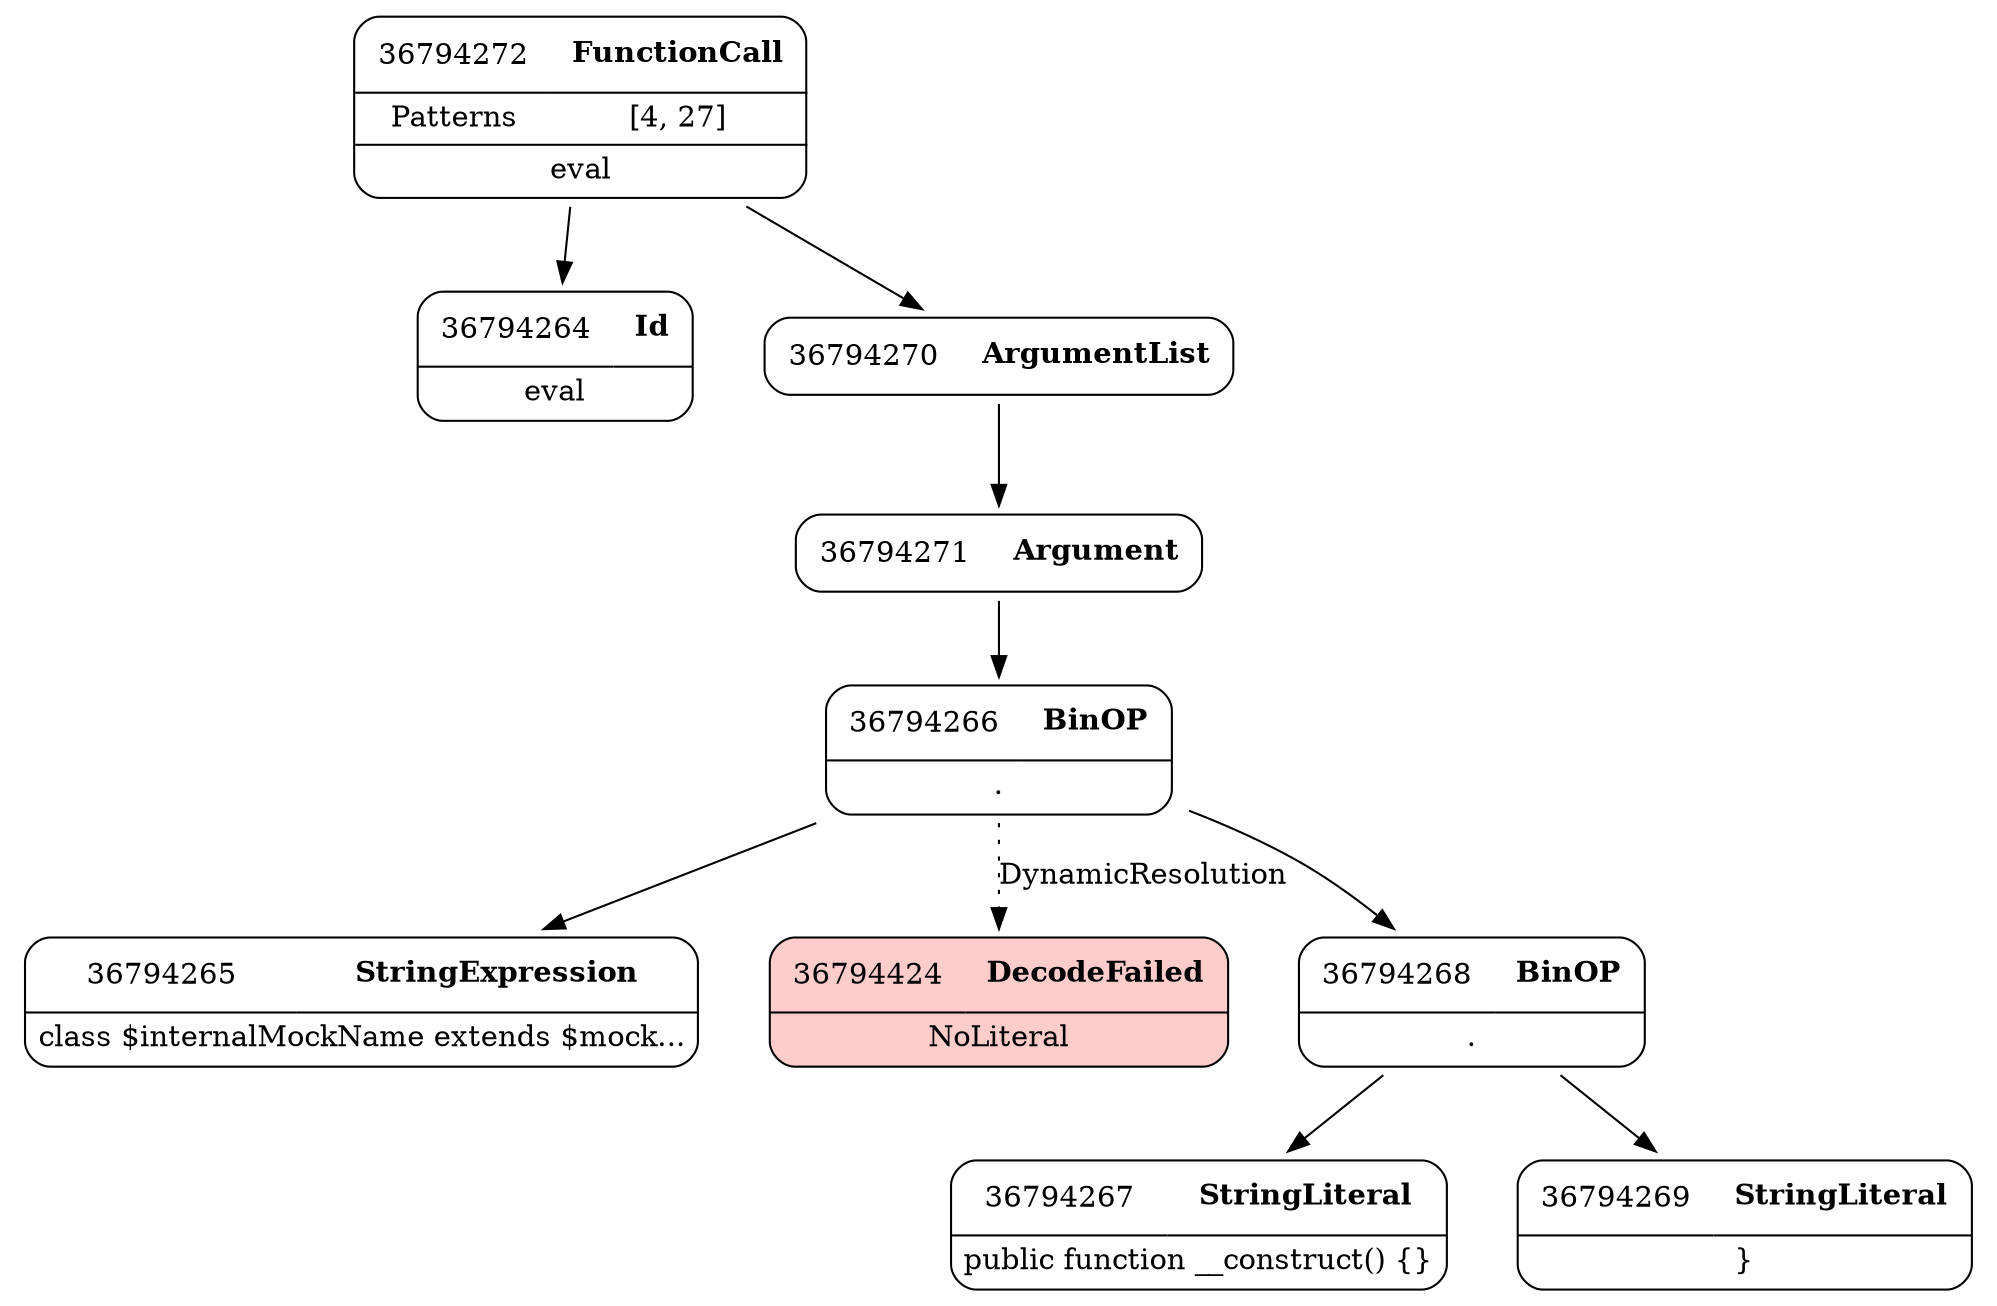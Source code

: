 digraph ast {
node [shape=none];
36794272 [label=<<TABLE border='1' cellspacing='0' cellpadding='10' style='rounded' ><TR><TD border='0'>36794272</TD><TD border='0'><B>FunctionCall</B></TD></TR><HR/><TR><TD border='0' cellpadding='5'>Patterns</TD><TD border='0' cellpadding='5'>[4, 27]</TD></TR><HR/><TR><TD border='0' cellpadding='5' colspan='2'>eval</TD></TR></TABLE>>];
36794272 -> 36794264 [weight=2];
36794272 -> 36794270 [weight=2];
36794265 [label=<<TABLE border='1' cellspacing='0' cellpadding='10' style='rounded' ><TR><TD border='0'>36794265</TD><TD border='0'><B>StringExpression</B></TD></TR><HR/><TR><TD border='0' cellpadding='5' colspan='2'>class $internalMockName extends $mock...</TD></TR></TABLE>>];
36794264 [label=<<TABLE border='1' cellspacing='0' cellpadding='10' style='rounded' ><TR><TD border='0'>36794264</TD><TD border='0'><B>Id</B></TD></TR><HR/><TR><TD border='0' cellpadding='5' colspan='2'>eval</TD></TR></TABLE>>];
36794424 [label=<<TABLE border='1' cellspacing='0' cellpadding='10' style='rounded' bgcolor='#FFCCCC' ><TR><TD border='0'>36794424</TD><TD border='0'><B>DecodeFailed</B></TD></TR><HR/><TR><TD border='0' cellpadding='5' colspan='2'>NoLiteral</TD></TR></TABLE>>];
36794267 [label=<<TABLE border='1' cellspacing='0' cellpadding='10' style='rounded' ><TR><TD border='0'>36794267</TD><TD border='0'><B>StringLiteral</B></TD></TR><HR/><TR><TD border='0' cellpadding='5' colspan='2'>public function __construct() {}</TD></TR></TABLE>>];
36794266 [label=<<TABLE border='1' cellspacing='0' cellpadding='10' style='rounded' ><TR><TD border='0'>36794266</TD><TD border='0'><B>BinOP</B></TD></TR><HR/><TR><TD border='0' cellpadding='5' colspan='2'>.</TD></TR></TABLE>>];
36794266 -> 36794265 [weight=2];
36794266 -> 36794268 [weight=2];
36794266 -> 36794424 [style=dotted,label=DynamicResolution];
36794269 [label=<<TABLE border='1' cellspacing='0' cellpadding='10' style='rounded' ><TR><TD border='0'>36794269</TD><TD border='0'><B>StringLiteral</B></TD></TR><HR/><TR><TD border='0' cellpadding='5' colspan='2'>}</TD></TR></TABLE>>];
36794268 [label=<<TABLE border='1' cellspacing='0' cellpadding='10' style='rounded' ><TR><TD border='0'>36794268</TD><TD border='0'><B>BinOP</B></TD></TR><HR/><TR><TD border='0' cellpadding='5' colspan='2'>.</TD></TR></TABLE>>];
36794268 -> 36794267 [weight=2];
36794268 -> 36794269 [weight=2];
36794271 [label=<<TABLE border='1' cellspacing='0' cellpadding='10' style='rounded' ><TR><TD border='0'>36794271</TD><TD border='0'><B>Argument</B></TD></TR></TABLE>>];
36794271 -> 36794266 [weight=2];
36794270 [label=<<TABLE border='1' cellspacing='0' cellpadding='10' style='rounded' ><TR><TD border='0'>36794270</TD><TD border='0'><B>ArgumentList</B></TD></TR></TABLE>>];
36794270 -> 36794271 [weight=2];
}
